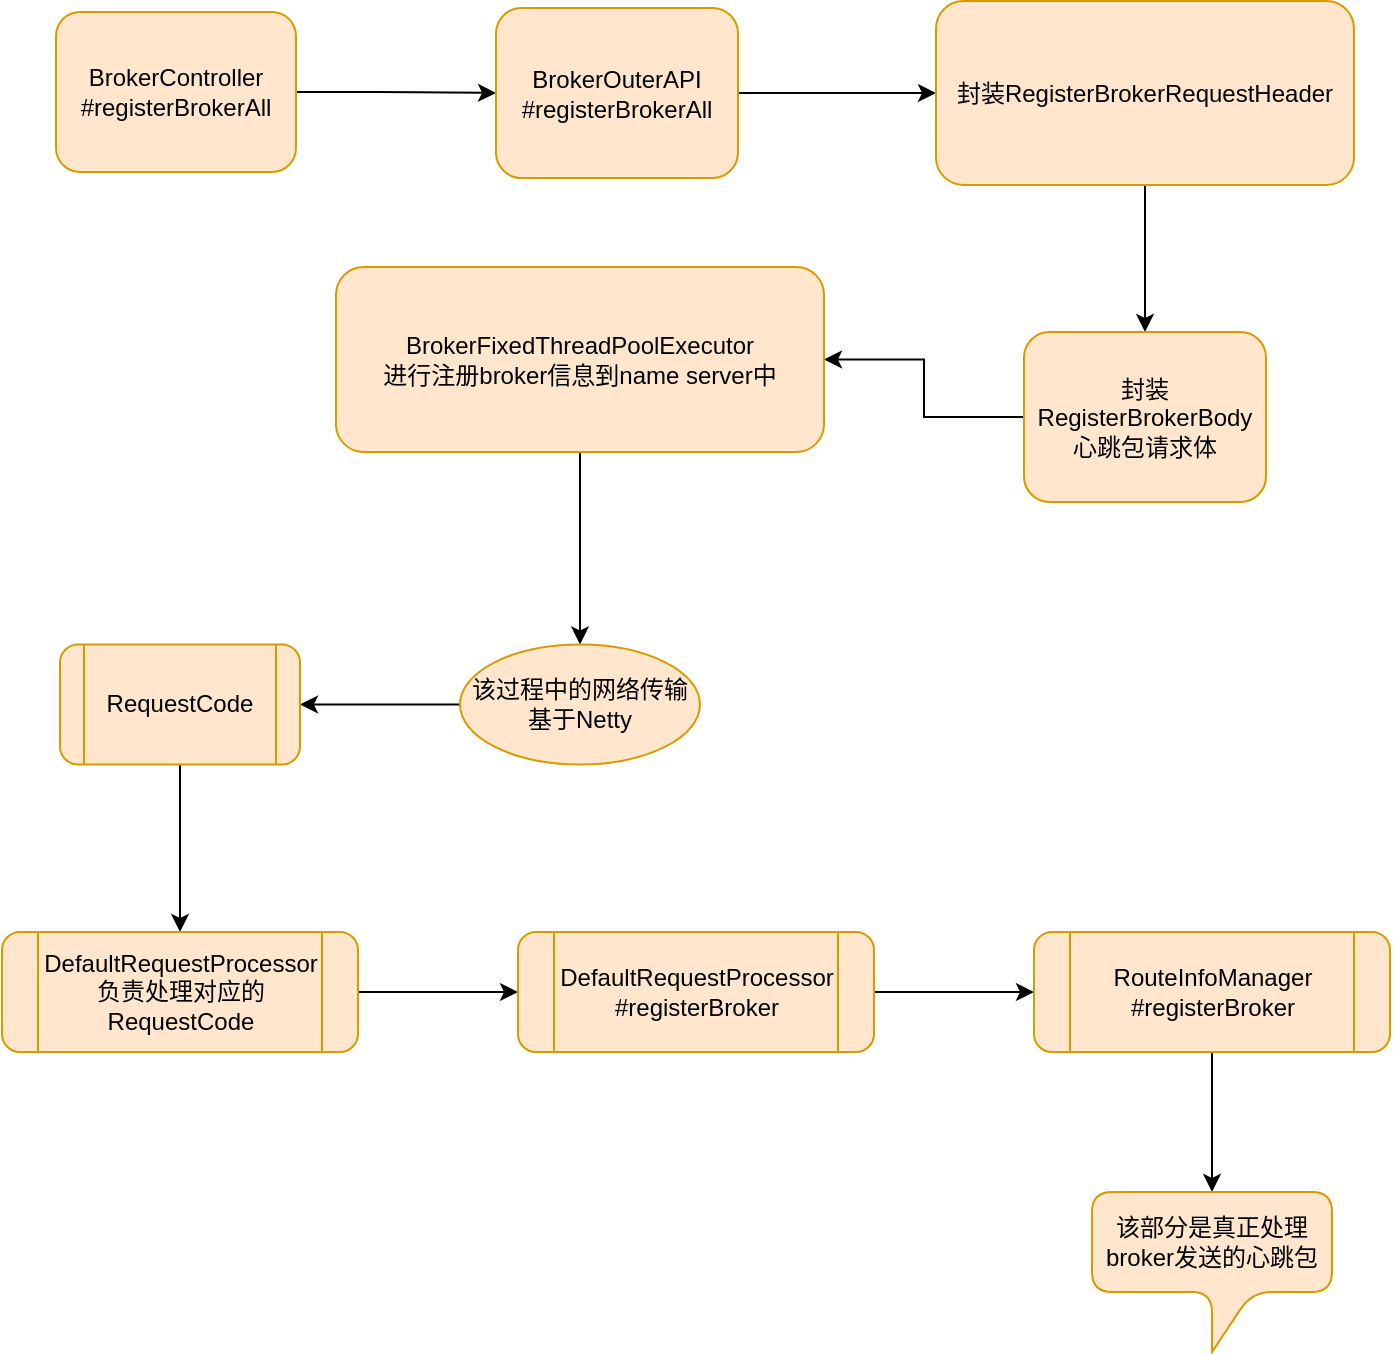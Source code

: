 <mxfile version="14.6.9" type="github">
  <diagram id="3uCvn8jtByhbgXQ2X7Po" name="RocketMQ路由信息注册">
    <mxGraphModel dx="1426" dy="686" grid="1" gridSize="10" guides="1" tooltips="1" connect="1" arrows="1" fold="1" page="1" pageScale="1" pageWidth="827" pageHeight="1169" math="0" shadow="0">
      <root>
        <mxCell id="0" />
        <mxCell id="1" parent="0" />
        <mxCell id="IgVGf6Aafy9_dBFMTFZp-3" value="" style="edgeStyle=orthogonalEdgeStyle;orthogonalLoop=1;jettySize=auto;html=1;" edge="1" parent="1" source="IgVGf6Aafy9_dBFMTFZp-1" target="IgVGf6Aafy9_dBFMTFZp-2">
          <mxGeometry relative="1" as="geometry" />
        </mxCell>
        <mxCell id="IgVGf6Aafy9_dBFMTFZp-1" value="BrokerController&lt;br&gt;#registerBrokerAll" style="whiteSpace=wrap;html=1;fillColor=#ffe6cc;strokeColor=#d79b00;rounded=1;" vertex="1" parent="1">
          <mxGeometry x="120" y="80" width="120" height="80" as="geometry" />
        </mxCell>
        <mxCell id="f9a8QpdjIeNZDA1KyQ76-3" value="" style="edgeStyle=orthogonalEdgeStyle;orthogonalLoop=1;jettySize=auto;html=1;" edge="1" parent="1" source="IgVGf6Aafy9_dBFMTFZp-2" target="f9a8QpdjIeNZDA1KyQ76-2">
          <mxGeometry relative="1" as="geometry" />
        </mxCell>
        <mxCell id="IgVGf6Aafy9_dBFMTFZp-2" value="BrokerOuterAPI&#xa;#registerBrokerAll" style="whiteSpace=wrap;fillColor=#ffe6cc;strokeColor=#d79b00;rounded=1;" vertex="1" parent="1">
          <mxGeometry x="340" y="78" width="121" height="85" as="geometry" />
        </mxCell>
        <mxCell id="f9a8QpdjIeNZDA1KyQ76-5" value="" style="edgeStyle=orthogonalEdgeStyle;orthogonalLoop=1;jettySize=auto;html=1;" edge="1" parent="1" source="f9a8QpdjIeNZDA1KyQ76-2" target="f9a8QpdjIeNZDA1KyQ76-4">
          <mxGeometry relative="1" as="geometry" />
        </mxCell>
        <mxCell id="f9a8QpdjIeNZDA1KyQ76-2" value="封装RegisterBrokerRequestHeader" style="whiteSpace=wrap;fillColor=#ffe6cc;strokeColor=#d79b00;rounded=1;" vertex="1" parent="1">
          <mxGeometry x="560" y="74.5" width="209" height="92" as="geometry" />
        </mxCell>
        <mxCell id="f9a8QpdjIeNZDA1KyQ76-7" value="" style="edgeStyle=orthogonalEdgeStyle;rounded=0;orthogonalLoop=1;jettySize=auto;html=1;" edge="1" parent="1" source="f9a8QpdjIeNZDA1KyQ76-4" target="f9a8QpdjIeNZDA1KyQ76-6">
          <mxGeometry relative="1" as="geometry" />
        </mxCell>
        <mxCell id="f9a8QpdjIeNZDA1KyQ76-4" value="封装RegisterBrokerBody&#xa;心跳包请求体" style="whiteSpace=wrap;fillColor=#ffe6cc;strokeColor=#d79b00;rounded=1;" vertex="1" parent="1">
          <mxGeometry x="604" y="240" width="121" height="85" as="geometry" />
        </mxCell>
        <mxCell id="f9a8QpdjIeNZDA1KyQ76-10" value="" style="edgeStyle=orthogonalEdgeStyle;rounded=0;orthogonalLoop=1;jettySize=auto;html=1;" edge="1" parent="1" source="f9a8QpdjIeNZDA1KyQ76-6" target="f9a8QpdjIeNZDA1KyQ76-9">
          <mxGeometry relative="1" as="geometry" />
        </mxCell>
        <mxCell id="f9a8QpdjIeNZDA1KyQ76-6" value="BrokerFixedThreadPoolExecutor&#xa;进行注册broker信息到name server中" style="whiteSpace=wrap;fillColor=#ffe6cc;strokeColor=#d79b00;rounded=1;" vertex="1" parent="1">
          <mxGeometry x="260" y="207.5" width="244" height="92.5" as="geometry" />
        </mxCell>
        <mxCell id="f9a8QpdjIeNZDA1KyQ76-12" value="" style="edgeStyle=orthogonalEdgeStyle;rounded=0;orthogonalLoop=1;jettySize=auto;html=1;" edge="1" parent="1" source="f9a8QpdjIeNZDA1KyQ76-9" target="f9a8QpdjIeNZDA1KyQ76-11">
          <mxGeometry relative="1" as="geometry" />
        </mxCell>
        <mxCell id="f9a8QpdjIeNZDA1KyQ76-9" value="该过程中的网络传输基于Netty" style="ellipse;whiteSpace=wrap;html=1;rounded=1;strokeColor=#d79b00;fillColor=#ffe6cc;" vertex="1" parent="1">
          <mxGeometry x="322" y="396.25" width="120" height="60" as="geometry" />
        </mxCell>
        <mxCell id="f9a8QpdjIeNZDA1KyQ76-14" value="" style="edgeStyle=orthogonalEdgeStyle;rounded=0;orthogonalLoop=1;jettySize=auto;html=1;" edge="1" parent="1" source="f9a8QpdjIeNZDA1KyQ76-11" target="f9a8QpdjIeNZDA1KyQ76-13">
          <mxGeometry relative="1" as="geometry" />
        </mxCell>
        <mxCell id="f9a8QpdjIeNZDA1KyQ76-11" value="RequestCode" style="shape=process;whiteSpace=wrap;backgroundOutline=1;rounded=1;strokeColor=#d79b00;fillColor=#ffe6cc;html=1;" vertex="1" parent="1">
          <mxGeometry x="122" y="396.25" width="120" height="60" as="geometry" />
        </mxCell>
        <mxCell id="f9a8QpdjIeNZDA1KyQ76-19" value="" style="edgeStyle=orthogonalEdgeStyle;rounded=0;orthogonalLoop=1;jettySize=auto;html=1;" edge="1" parent="1" source="f9a8QpdjIeNZDA1KyQ76-13" target="f9a8QpdjIeNZDA1KyQ76-18">
          <mxGeometry relative="1" as="geometry" />
        </mxCell>
        <mxCell id="f9a8QpdjIeNZDA1KyQ76-13" value="DefaultRequestProcessor&lt;br&gt;负责处理对应的RequestCode" style="shape=process;backgroundOutline=1;rounded=1;strokeColor=#d79b00;fillColor=#ffe6cc;html=1;whiteSpace=wrap;" vertex="1" parent="1">
          <mxGeometry x="93" y="540" width="178" height="60" as="geometry" />
        </mxCell>
        <mxCell id="f9a8QpdjIeNZDA1KyQ76-21" value="" style="edgeStyle=orthogonalEdgeStyle;rounded=0;orthogonalLoop=1;jettySize=auto;html=1;" edge="1" parent="1" source="f9a8QpdjIeNZDA1KyQ76-18" target="f9a8QpdjIeNZDA1KyQ76-20">
          <mxGeometry relative="1" as="geometry" />
        </mxCell>
        <mxCell id="f9a8QpdjIeNZDA1KyQ76-18" value="DefaultRequestProcessor&lt;br&gt;#registerBroker" style="shape=process;backgroundOutline=1;rounded=1;strokeColor=#d79b00;fillColor=#ffe6cc;html=1;whiteSpace=wrap;" vertex="1" parent="1">
          <mxGeometry x="351" y="540" width="178" height="60" as="geometry" />
        </mxCell>
        <mxCell id="f9a8QpdjIeNZDA1KyQ76-23" value="" style="edgeStyle=orthogonalEdgeStyle;rounded=0;orthogonalLoop=1;jettySize=auto;html=1;" edge="1" parent="1" source="f9a8QpdjIeNZDA1KyQ76-20" target="f9a8QpdjIeNZDA1KyQ76-22">
          <mxGeometry relative="1" as="geometry" />
        </mxCell>
        <mxCell id="f9a8QpdjIeNZDA1KyQ76-20" value="RouteInfoManager&lt;br&gt;#registerBroker" style="shape=process;backgroundOutline=1;rounded=1;strokeColor=#d79b00;fillColor=#ffe6cc;html=1;whiteSpace=wrap;" vertex="1" parent="1">
          <mxGeometry x="609" y="540" width="178" height="60" as="geometry" />
        </mxCell>
        <mxCell id="f9a8QpdjIeNZDA1KyQ76-22" value="该部分是真正处理broker发送的心跳包" style="shape=callout;rounded=1;whiteSpace=wrap;html=1;perimeter=calloutPerimeter;strokeColor=#d79b00;fillColor=#ffe6cc;" vertex="1" parent="1">
          <mxGeometry x="638" y="670" width="120" height="80" as="geometry" />
        </mxCell>
      </root>
    </mxGraphModel>
  </diagram>
</mxfile>
